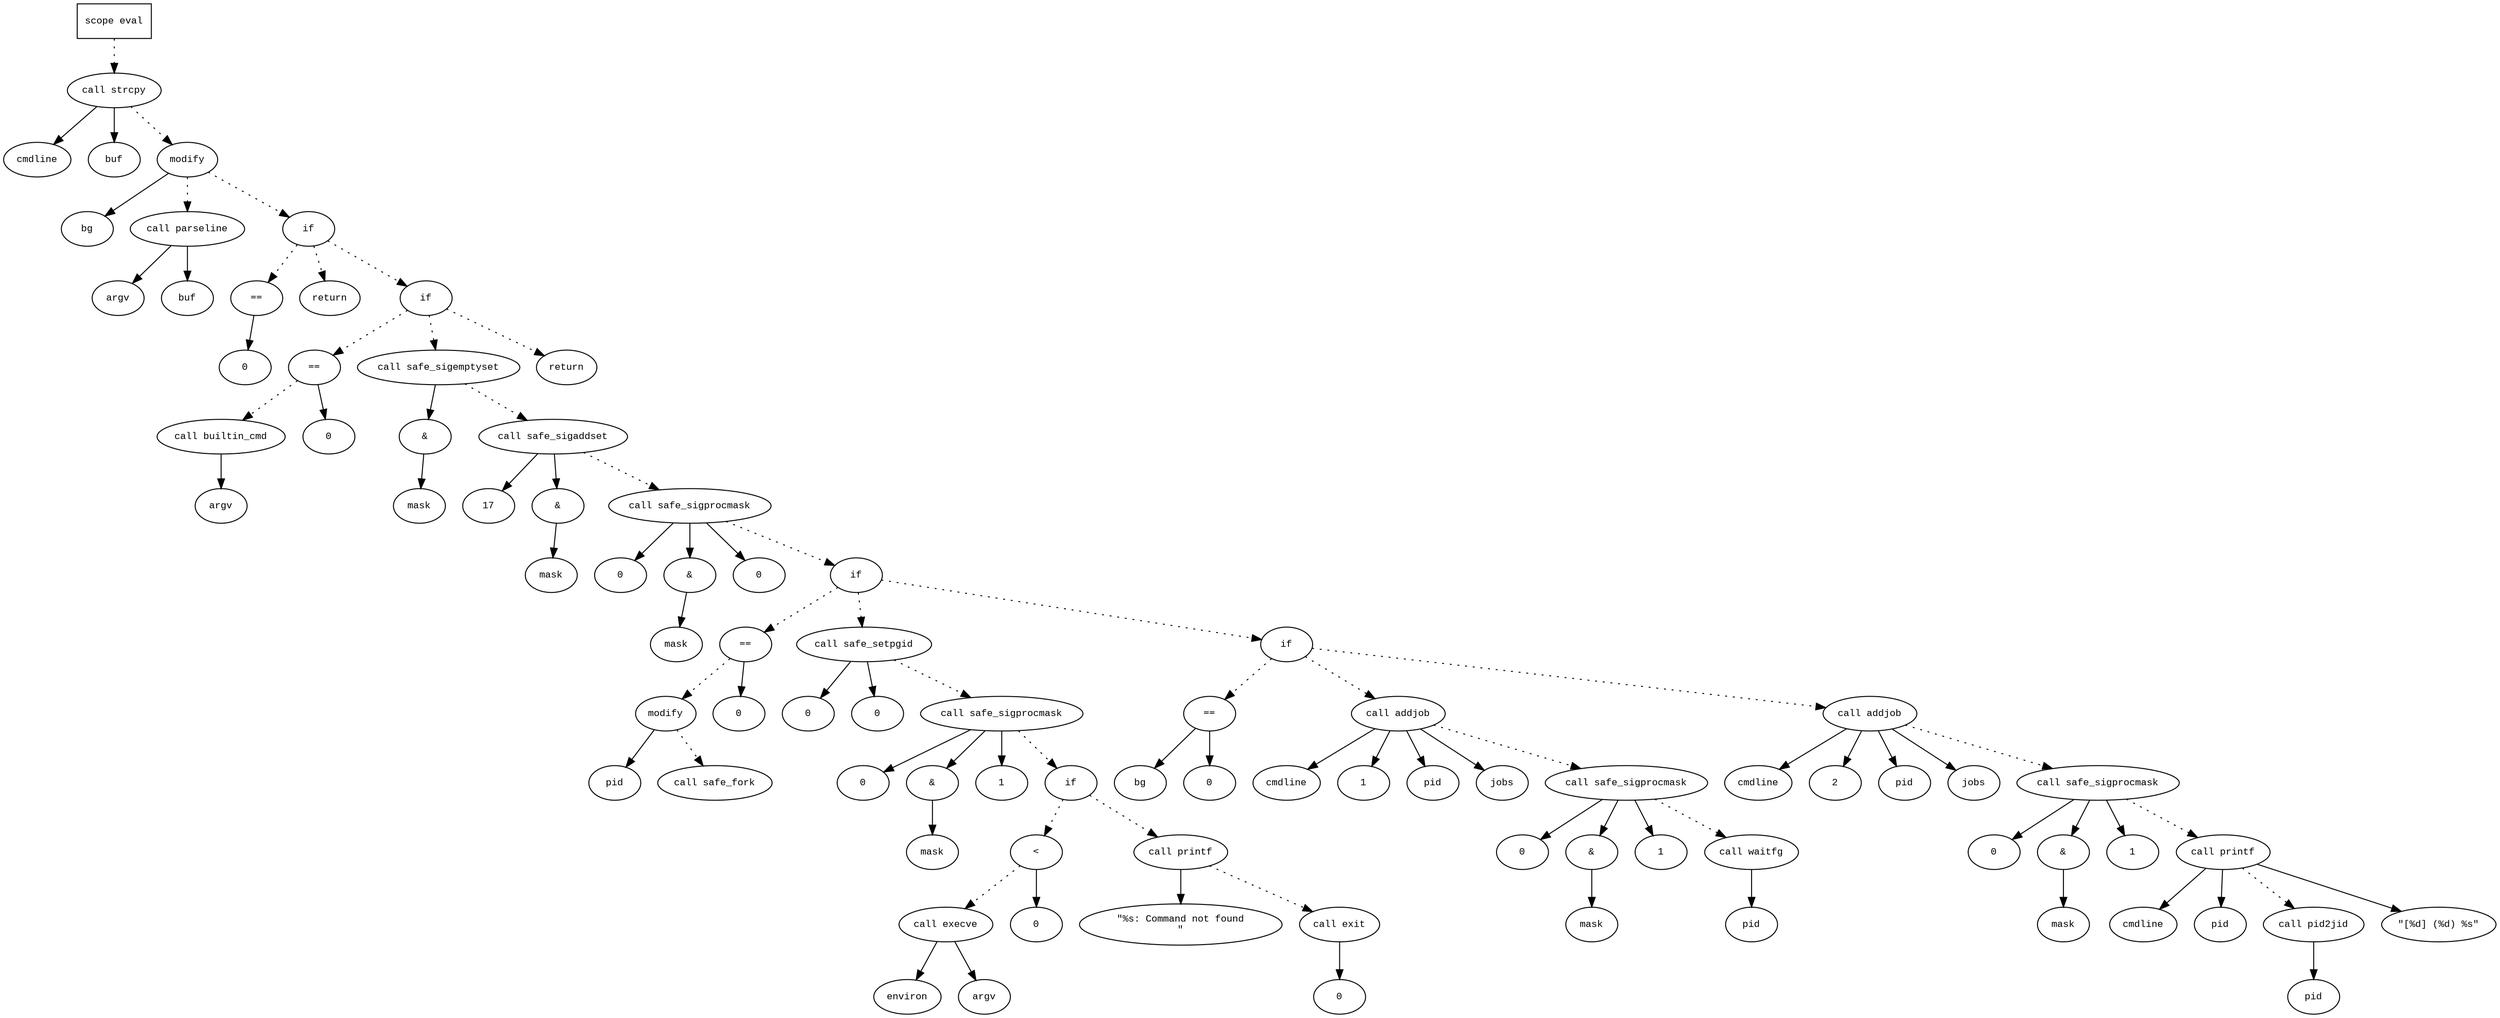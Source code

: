 digraph AST {
  graph [fontname="Times New Roman",fontsize=10];
  node  [fontname="Courier New",fontsize=10];
  edge  [fontname="Times New Roman",fontsize=10];

  node1 [label="scope eval",shape=box];
  node2 [label="call strcpy",shape=ellipse];
  node3 [label="cmdline",shape=ellipse];
  node2 -> node3;
  node4 [label="buf",shape=ellipse];
  node2 -> node4;
  node1 -> node2 [style=dotted];
  node5 [label="modify",shape=ellipse];
  node6 [label="bg",shape=ellipse];
  node5 -> node6;
  node7 [label="call parseline",shape=ellipse];
  node8 [label="argv",shape=ellipse];
  node7 -> node8;
  node9 [label="buf",shape=ellipse];
  node7 -> node9;
  node5 -> node7 [style=dotted];
  node2 -> node5 [style=dotted];
  node10 [label="if",shape=ellipse];
  node5 -> node10 [style=dotted];
  node11 [label="==",shape=ellipse];
  node12 [label="0",shape=ellipse];
  node11 -> node12;
  node10 -> node11 [style=dotted];
  node13 [label="return",shape=ellipse];
  node10 -> node13 [style=dotted];
  node14 [label="if",shape=ellipse];
  node10 -> node14 [style=dotted];
  node15 [label="==",shape=ellipse];
  node16 [label="call builtin_cmd",shape=ellipse];
  node17 [label="argv",shape=ellipse];
  node16 -> node17;
  node15 -> node16 [style=dotted];
  node18 [label="0",shape=ellipse];
  node15 -> node18;
  node14 -> node15 [style=dotted];
  node19 [label="call safe_sigemptyset",shape=ellipse];
  node20 [label="&",shape=ellipse];
  node19 -> node20;
  node21 [label="mask",shape=ellipse];
  node20 -> node21;
  node14 -> node19 [style=dotted];
  node22 [label="call safe_sigaddset",shape=ellipse];
  node23 [label="17",shape=ellipse];
  node22 -> node23;
  node24 [label="&",shape=ellipse];
  node22 -> node24;
  node25 [label="mask",shape=ellipse];
  node24 -> node25;
  node19 -> node22 [style=dotted];
  node26 [label="call safe_sigprocmask",shape=ellipse];
  node27 [label="0",shape=ellipse];
  node26 -> node27;
  node28 [label="&",shape=ellipse];
  node26 -> node28;
  node29 [label="mask",shape=ellipse];
  node28 -> node29;
  node30 [label="0",shape=ellipse];
  node26 -> node30;
  node22 -> node26 [style=dotted];
  node31 [label="if",shape=ellipse];
  node26 -> node31 [style=dotted];
  node32 [label="==",shape=ellipse];
  node33 [label="modify",shape=ellipse];
  node34 [label="pid",shape=ellipse];
  node33 -> node34;
  node35 [label="call safe_fork",shape=ellipse];
  node33 -> node35 [style=dotted];
  node32 -> node33 [style=dotted];
  node36 [label="0",shape=ellipse];
  node32 -> node36;
  node31 -> node32 [style=dotted];
  node37 [label="call safe_setpgid",shape=ellipse];
  node38 [label="0",shape=ellipse];
  node37 -> node38;
  node39 [label="0",shape=ellipse];
  node37 -> node39;
  node31 -> node37 [style=dotted];
  node40 [label="call safe_sigprocmask",shape=ellipse];
  node41 [label="0",shape=ellipse];
  node40 -> node41;
  node42 [label="&",shape=ellipse];
  node40 -> node42;
  node43 [label="mask",shape=ellipse];
  node42 -> node43;
  node44 [label="1",shape=ellipse];
  node40 -> node44;
  node37 -> node40 [style=dotted];
  node45 [label="if",shape=ellipse];
  node40 -> node45 [style=dotted];
  node46 [label="<",shape=ellipse];
  node47 [label="call execve",shape=ellipse];
  node48 [label="environ",shape=ellipse];
  node47 -> node48;
  node49 [label="argv",shape=ellipse];
  node47 -> node49;
  node46 -> node47 [style=dotted];
  node50 [label="0",shape=ellipse];
  node46 -> node50;
  node45 -> node46 [style=dotted];
  node51 [label="call printf",shape=ellipse];
  node52 [label="\"%s: Command not found
\"",shape=ellipse];
  node51 -> node52;
  node45 -> node51 [style=dotted];
  node53 [label="call exit",shape=ellipse];
  node54 [label="0",shape=ellipse];
  node53 -> node54;
  node51 -> node53 [style=dotted];
  node55 [label="if",shape=ellipse];
  node31 -> node55 [style=dotted];
  node56 [label="==",shape=ellipse];
  node57 [label="bg",shape=ellipse];
  node56 -> node57;
  node58 [label="0",shape=ellipse];
  node56 -> node58;
  node55 -> node56 [style=dotted];
  node59 [label="call addjob",shape=ellipse];
  node60 [label="cmdline",shape=ellipse];
  node59 -> node60;
  node61 [label="1",shape=ellipse];
  node59 -> node61;
  node62 [label="pid",shape=ellipse];
  node59 -> node62;
  node63 [label="jobs",shape=ellipse];
  node59 -> node63;
  node55 -> node59 [style=dotted];
  node64 [label="call safe_sigprocmask",shape=ellipse];
  node65 [label="0",shape=ellipse];
  node64 -> node65;
  node66 [label="&",shape=ellipse];
  node64 -> node66;
  node67 [label="mask",shape=ellipse];
  node66 -> node67;
  node68 [label="1",shape=ellipse];
  node64 -> node68;
  node59 -> node64 [style=dotted];
  node69 [label="call waitfg",shape=ellipse];
  node70 [label="pid",shape=ellipse];
  node69 -> node70;
  node64 -> node69 [style=dotted];
  node71 [label="call addjob",shape=ellipse];
  node72 [label="cmdline",shape=ellipse];
  node71 -> node72;
  node73 [label="2",shape=ellipse];
  node71 -> node73;
  node74 [label="pid",shape=ellipse];
  node71 -> node74;
  node75 [label="jobs",shape=ellipse];
  node71 -> node75;
  node55 -> node71 [style=dotted];
  node76 [label="call safe_sigprocmask",shape=ellipse];
  node77 [label="0",shape=ellipse];
  node76 -> node77;
  node78 [label="&",shape=ellipse];
  node76 -> node78;
  node79 [label="mask",shape=ellipse];
  node78 -> node79;
  node80 [label="1",shape=ellipse];
  node76 -> node80;
  node71 -> node76 [style=dotted];
  node81 [label="call printf",shape=ellipse];
  node82 [label="cmdline",shape=ellipse];
  node81 -> node82;
  node83 [label="pid",shape=ellipse];
  node81 -> node83;
  node84 [label="call pid2jid",shape=ellipse];
  node85 [label="pid",shape=ellipse];
  node84 -> node85;
  node81 -> node84 [style=dotted];
  node86 [label="\"[%d] (%d) %s\"",shape=ellipse];
  node81 -> node86;
  node76 -> node81 [style=dotted];
  node87 [label="return",shape=ellipse];
  node14 -> node87 [style=dotted];
} 